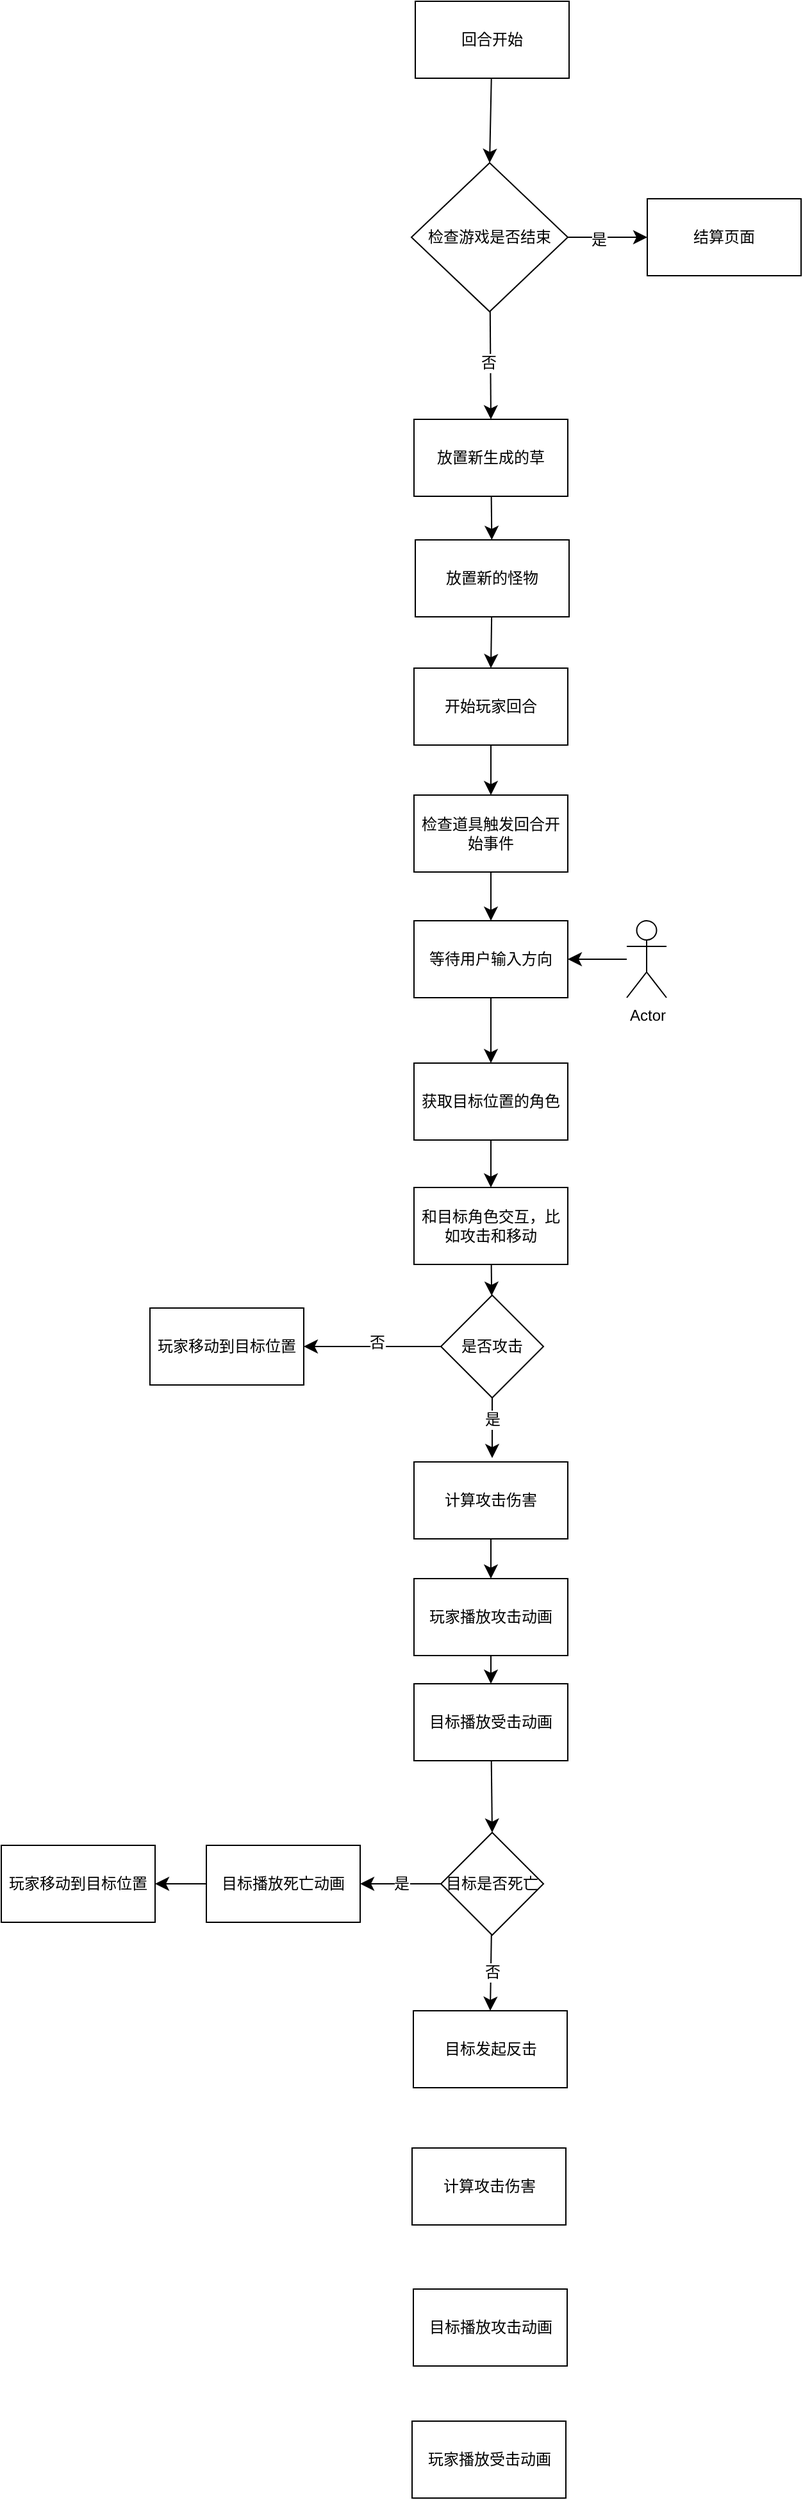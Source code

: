 <mxfile version="26.0.6">
  <diagram name="第 1 页" id="2Br9nc49Jg9WiYpjVA3y">
    <mxGraphModel dx="1242" dy="534" grid="0" gridSize="10" guides="1" tooltips="1" connect="1" arrows="1" fold="1" page="0" pageScale="1" pageWidth="827" pageHeight="1169" math="0" shadow="0">
      <root>
        <mxCell id="0" />
        <mxCell id="1" parent="0" />
        <mxCell id="PevXTQub8zok8tY5BlQt-7" style="edgeStyle=none;curved=1;rounded=0;orthogonalLoop=1;jettySize=auto;html=1;entryX=0.5;entryY=0;entryDx=0;entryDy=0;fontSize=12;startSize=8;endSize=8;" parent="1" source="PevXTQub8zok8tY5BlQt-1" target="PevXTQub8zok8tY5BlQt-5" edge="1">
          <mxGeometry relative="1" as="geometry" />
        </mxCell>
        <mxCell id="PevXTQub8zok8tY5BlQt-1" value="回合开始" style="whiteSpace=wrap;html=1;" parent="1" vertex="1">
          <mxGeometry x="140" y="41" width="120" height="60" as="geometry" />
        </mxCell>
        <mxCell id="PevXTQub8zok8tY5BlQt-12" style="edgeStyle=none;curved=1;rounded=0;orthogonalLoop=1;jettySize=auto;html=1;fontSize=12;startSize=8;endSize=8;" parent="1" source="PevXTQub8zok8tY5BlQt-3" target="PevXTQub8zok8tY5BlQt-4" edge="1">
          <mxGeometry relative="1" as="geometry" />
        </mxCell>
        <mxCell id="PevXTQub8zok8tY5BlQt-3" value="放置新生成的草" style="whiteSpace=wrap;html=1;" parent="1" vertex="1">
          <mxGeometry x="139" y="367" width="120" height="60" as="geometry" />
        </mxCell>
        <mxCell id="wRGz6e7Im5JX6txt7jcM-1" style="edgeStyle=none;curved=1;rounded=0;orthogonalLoop=1;jettySize=auto;html=1;entryX=0.5;entryY=0;entryDx=0;entryDy=0;fontSize=12;startSize=8;endSize=8;" edge="1" parent="1" source="PevXTQub8zok8tY5BlQt-4" target="PevXTQub8zok8tY5BlQt-13">
          <mxGeometry relative="1" as="geometry" />
        </mxCell>
        <mxCell id="PevXTQub8zok8tY5BlQt-4" value="放置新的怪物" style="whiteSpace=wrap;html=1;" parent="1" vertex="1">
          <mxGeometry x="140" y="461" width="120" height="60" as="geometry" />
        </mxCell>
        <UserObject label="" tooltip="否" id="PevXTQub8zok8tY5BlQt-8">
          <mxCell style="edgeStyle=none;curved=1;rounded=0;orthogonalLoop=1;jettySize=auto;html=1;entryX=0.5;entryY=0;entryDx=0;entryDy=0;fontSize=12;startSize=8;endSize=8;" parent="1" source="PevXTQub8zok8tY5BlQt-5" target="PevXTQub8zok8tY5BlQt-3" edge="1">
            <mxGeometry relative="1" as="geometry">
              <mxPoint x="200.0" y="262" as="targetPoint" />
            </mxGeometry>
          </mxCell>
        </UserObject>
        <mxCell id="PevXTQub8zok8tY5BlQt-10" value="否" style="edgeLabel;html=1;align=center;verticalAlign=middle;resizable=0;points=[];fontSize=12;" parent="PevXTQub8zok8tY5BlQt-8" vertex="1" connectable="0">
          <mxGeometry x="-0.052" y="-2" relative="1" as="geometry">
            <mxPoint as="offset" />
          </mxGeometry>
        </mxCell>
        <mxCell id="wRGz6e7Im5JX6txt7jcM-6" style="edgeStyle=none;curved=1;rounded=0;orthogonalLoop=1;jettySize=auto;html=1;fontSize=12;startSize=8;endSize=8;entryX=0;entryY=0.5;entryDx=0;entryDy=0;" edge="1" parent="1" source="PevXTQub8zok8tY5BlQt-5" target="wRGz6e7Im5JX6txt7jcM-5">
          <mxGeometry relative="1" as="geometry">
            <mxPoint x="313" y="137" as="targetPoint" />
          </mxGeometry>
        </mxCell>
        <mxCell id="wRGz6e7Im5JX6txt7jcM-7" value="是" style="edgeLabel;html=1;align=center;verticalAlign=middle;resizable=0;points=[];fontSize=12;" vertex="1" connectable="0" parent="wRGz6e7Im5JX6txt7jcM-6">
          <mxGeometry x="-0.235" y="-2" relative="1" as="geometry">
            <mxPoint as="offset" />
          </mxGeometry>
        </mxCell>
        <mxCell id="PevXTQub8zok8tY5BlQt-5" value="检查游戏是否结束" style="rhombus;whiteSpace=wrap;html=1;" parent="1" vertex="1">
          <mxGeometry x="137" y="167" width="122" height="116" as="geometry" />
        </mxCell>
        <mxCell id="wRGz6e7Im5JX6txt7jcM-2" style="edgeStyle=none;curved=1;rounded=0;orthogonalLoop=1;jettySize=auto;html=1;entryX=0.5;entryY=0;entryDx=0;entryDy=0;fontSize=12;startSize=8;endSize=8;" edge="1" parent="1" source="PevXTQub8zok8tY5BlQt-13" target="PevXTQub8zok8tY5BlQt-14">
          <mxGeometry relative="1" as="geometry" />
        </mxCell>
        <mxCell id="PevXTQub8zok8tY5BlQt-13" value="开始玩家回合" style="whiteSpace=wrap;html=1;" parent="1" vertex="1">
          <mxGeometry x="139" y="561" width="120" height="60" as="geometry" />
        </mxCell>
        <mxCell id="wRGz6e7Im5JX6txt7jcM-3" style="edgeStyle=none;curved=1;rounded=0;orthogonalLoop=1;jettySize=auto;html=1;entryX=0.5;entryY=0;entryDx=0;entryDy=0;fontSize=12;startSize=8;endSize=8;" edge="1" parent="1" source="PevXTQub8zok8tY5BlQt-14" target="PevXTQub8zok8tY5BlQt-15">
          <mxGeometry relative="1" as="geometry" />
        </mxCell>
        <mxCell id="PevXTQub8zok8tY5BlQt-14" value="检查道具触发回合开始事件" style="whiteSpace=wrap;html=1;" parent="1" vertex="1">
          <mxGeometry x="139" y="660" width="120" height="60" as="geometry" />
        </mxCell>
        <mxCell id="wRGz6e7Im5JX6txt7jcM-4" style="edgeStyle=none;curved=1;rounded=0;orthogonalLoop=1;jettySize=auto;html=1;entryX=0.5;entryY=0;entryDx=0;entryDy=0;fontSize=12;startSize=8;endSize=8;" edge="1" parent="1" source="PevXTQub8zok8tY5BlQt-15" target="PevXTQub8zok8tY5BlQt-20">
          <mxGeometry relative="1" as="geometry" />
        </mxCell>
        <mxCell id="PevXTQub8zok8tY5BlQt-15" value="等待用户输入方向" style="whiteSpace=wrap;html=1;" parent="1" vertex="1">
          <mxGeometry x="139" y="758" width="120" height="60" as="geometry" />
        </mxCell>
        <mxCell id="PevXTQub8zok8tY5BlQt-19" style="edgeStyle=none;curved=1;rounded=0;orthogonalLoop=1;jettySize=auto;html=1;entryX=1;entryY=0.5;entryDx=0;entryDy=0;fontSize=12;startSize=8;endSize=8;" parent="1" source="PevXTQub8zok8tY5BlQt-18" target="PevXTQub8zok8tY5BlQt-15" edge="1">
          <mxGeometry relative="1" as="geometry" />
        </mxCell>
        <mxCell id="PevXTQub8zok8tY5BlQt-18" value="Actor" style="shape=umlActor;verticalLabelPosition=bottom;verticalAlign=top;html=1;outlineConnect=0;" parent="1" vertex="1">
          <mxGeometry x="305" y="758" width="31" height="60" as="geometry" />
        </mxCell>
        <mxCell id="wRGz6e7Im5JX6txt7jcM-50" style="edgeStyle=none;curved=1;rounded=0;orthogonalLoop=1;jettySize=auto;html=1;fontSize=12;startSize=8;endSize=8;" edge="1" parent="1" source="PevXTQub8zok8tY5BlQt-20" target="wRGz6e7Im5JX6txt7jcM-9">
          <mxGeometry relative="1" as="geometry" />
        </mxCell>
        <mxCell id="PevXTQub8zok8tY5BlQt-20" value="获取目标位置的角色" style="whiteSpace=wrap;html=1;" parent="1" vertex="1">
          <mxGeometry x="139" y="869" width="120" height="60" as="geometry" />
        </mxCell>
        <mxCell id="wRGz6e7Im5JX6txt7jcM-5" value="结算页面" style="rounded=0;whiteSpace=wrap;html=1;" vertex="1" parent="1">
          <mxGeometry x="321" y="195" width="120" height="60" as="geometry" />
        </mxCell>
        <mxCell id="wRGz6e7Im5JX6txt7jcM-14" style="edgeStyle=none;curved=1;rounded=0;orthogonalLoop=1;jettySize=auto;html=1;fontSize=12;startSize=8;endSize=8;" edge="1" parent="1" source="wRGz6e7Im5JX6txt7jcM-9" target="wRGz6e7Im5JX6txt7jcM-10">
          <mxGeometry relative="1" as="geometry" />
        </mxCell>
        <mxCell id="wRGz6e7Im5JX6txt7jcM-9" value="和目标角色交互，比如攻击和移动" style="rounded=0;whiteSpace=wrap;html=1;" vertex="1" parent="1">
          <mxGeometry x="139" y="966" width="120" height="60" as="geometry" />
        </mxCell>
        <mxCell id="wRGz6e7Im5JX6txt7jcM-12" style="edgeStyle=none;curved=1;rounded=0;orthogonalLoop=1;jettySize=auto;html=1;exitX=0.5;exitY=1;exitDx=0;exitDy=0;entryX=0.5;entryY=0;entryDx=0;entryDy=0;fontSize=12;startSize=8;endSize=8;" edge="1" parent="1" source="wRGz6e7Im5JX6txt7jcM-10">
          <mxGeometry relative="1" as="geometry">
            <mxPoint x="200.0" y="1177" as="targetPoint" />
          </mxGeometry>
        </mxCell>
        <mxCell id="wRGz6e7Im5JX6txt7jcM-25" value="是" style="edgeLabel;html=1;align=center;verticalAlign=middle;resizable=0;points=[];fontSize=12;" vertex="1" connectable="0" parent="wRGz6e7Im5JX6txt7jcM-12">
          <mxGeometry x="-0.269" relative="1" as="geometry">
            <mxPoint as="offset" />
          </mxGeometry>
        </mxCell>
        <mxCell id="wRGz6e7Im5JX6txt7jcM-52" style="edgeStyle=none;curved=1;rounded=0;orthogonalLoop=1;jettySize=auto;html=1;entryX=1;entryY=0.5;entryDx=0;entryDy=0;fontSize=12;startSize=8;endSize=8;" edge="1" parent="1" source="wRGz6e7Im5JX6txt7jcM-10" target="wRGz6e7Im5JX6txt7jcM-51">
          <mxGeometry relative="1" as="geometry" />
        </mxCell>
        <mxCell id="wRGz6e7Im5JX6txt7jcM-53" value="否" style="edgeLabel;html=1;align=center;verticalAlign=middle;resizable=0;points=[];fontSize=12;" vertex="1" connectable="0" parent="wRGz6e7Im5JX6txt7jcM-52">
          <mxGeometry x="-0.052" y="-3" relative="1" as="geometry">
            <mxPoint as="offset" />
          </mxGeometry>
        </mxCell>
        <mxCell id="wRGz6e7Im5JX6txt7jcM-10" value="是否攻击" style="rhombus;whiteSpace=wrap;html=1;" vertex="1" parent="1">
          <mxGeometry x="160" y="1050" width="80" height="80" as="geometry" />
        </mxCell>
        <mxCell id="wRGz6e7Im5JX6txt7jcM-22" value="是" style="edgeStyle=none;curved=1;rounded=0;orthogonalLoop=1;jettySize=auto;html=1;entryX=1;entryY=0.5;entryDx=0;entryDy=0;fontSize=12;startSize=8;endSize=8;" edge="1" parent="1" source="wRGz6e7Im5JX6txt7jcM-19" target="wRGz6e7Im5JX6txt7jcM-20">
          <mxGeometry relative="1" as="geometry" />
        </mxCell>
        <mxCell id="wRGz6e7Im5JX6txt7jcM-58" style="edgeStyle=none;curved=1;rounded=0;orthogonalLoop=1;jettySize=auto;html=1;entryX=0.5;entryY=0;entryDx=0;entryDy=0;fontSize=12;startSize=8;endSize=8;" edge="1" parent="1" source="wRGz6e7Im5JX6txt7jcM-19" target="wRGz6e7Im5JX6txt7jcM-54">
          <mxGeometry relative="1" as="geometry" />
        </mxCell>
        <mxCell id="wRGz6e7Im5JX6txt7jcM-59" value="否" style="edgeLabel;html=1;align=center;verticalAlign=middle;resizable=0;points=[];fontSize=12;" vertex="1" connectable="0" parent="wRGz6e7Im5JX6txt7jcM-58">
          <mxGeometry x="-0.009" y="1" relative="1" as="geometry">
            <mxPoint as="offset" />
          </mxGeometry>
        </mxCell>
        <mxCell id="wRGz6e7Im5JX6txt7jcM-19" value="目标是否死亡" style="rhombus;whiteSpace=wrap;html=1;" vertex="1" parent="1">
          <mxGeometry x="160" y="1469" width="80" height="80" as="geometry" />
        </mxCell>
        <mxCell id="wRGz6e7Im5JX6txt7jcM-42" style="edgeStyle=none;curved=1;rounded=0;orthogonalLoop=1;jettySize=auto;html=1;entryX=1;entryY=0.5;entryDx=0;entryDy=0;fontSize=12;startSize=8;endSize=8;" edge="1" parent="1" source="wRGz6e7Im5JX6txt7jcM-20" target="wRGz6e7Im5JX6txt7jcM-41">
          <mxGeometry relative="1" as="geometry" />
        </mxCell>
        <mxCell id="wRGz6e7Im5JX6txt7jcM-20" value="目标播放死亡动画" style="rounded=0;whiteSpace=wrap;html=1;" vertex="1" parent="1">
          <mxGeometry x="-23" y="1479" width="120" height="60" as="geometry" />
        </mxCell>
        <mxCell id="wRGz6e7Im5JX6txt7jcM-48" style="edgeStyle=none;curved=1;rounded=0;orthogonalLoop=1;jettySize=auto;html=1;entryX=0.5;entryY=0;entryDx=0;entryDy=0;fontSize=12;startSize=8;endSize=8;" edge="1" parent="1" source="wRGz6e7Im5JX6txt7jcM-28" target="wRGz6e7Im5JX6txt7jcM-45">
          <mxGeometry relative="1" as="geometry" />
        </mxCell>
        <mxCell id="wRGz6e7Im5JX6txt7jcM-28" value="计算攻击伤害" style="rounded=0;whiteSpace=wrap;html=1;" vertex="1" parent="1">
          <mxGeometry x="139" y="1180" width="120" height="60" as="geometry" />
        </mxCell>
        <mxCell id="wRGz6e7Im5JX6txt7jcM-41" value="玩家移动到目标位置" style="rounded=0;whiteSpace=wrap;html=1;" vertex="1" parent="1">
          <mxGeometry x="-183" y="1479" width="120" height="60" as="geometry" />
        </mxCell>
        <mxCell id="wRGz6e7Im5JX6txt7jcM-49" style="edgeStyle=none;curved=1;rounded=0;orthogonalLoop=1;jettySize=auto;html=1;entryX=0.5;entryY=0;entryDx=0;entryDy=0;fontSize=12;startSize=8;endSize=8;" edge="1" parent="1" source="wRGz6e7Im5JX6txt7jcM-45" target="wRGz6e7Im5JX6txt7jcM-46">
          <mxGeometry relative="1" as="geometry" />
        </mxCell>
        <mxCell id="wRGz6e7Im5JX6txt7jcM-45" value="玩家播放攻击动画" style="rounded=0;whiteSpace=wrap;html=1;" vertex="1" parent="1">
          <mxGeometry x="139" y="1271" width="120" height="60" as="geometry" />
        </mxCell>
        <mxCell id="wRGz6e7Im5JX6txt7jcM-47" style="edgeStyle=none;curved=1;rounded=0;orthogonalLoop=1;jettySize=auto;html=1;entryX=0.5;entryY=0;entryDx=0;entryDy=0;fontSize=12;startSize=8;endSize=8;" edge="1" parent="1" source="wRGz6e7Im5JX6txt7jcM-46" target="wRGz6e7Im5JX6txt7jcM-19">
          <mxGeometry relative="1" as="geometry" />
        </mxCell>
        <mxCell id="wRGz6e7Im5JX6txt7jcM-46" value="目标播放受击动画" style="rounded=0;whiteSpace=wrap;html=1;" vertex="1" parent="1">
          <mxGeometry x="139" y="1353" width="120" height="60" as="geometry" />
        </mxCell>
        <mxCell id="wRGz6e7Im5JX6txt7jcM-51" value="玩家移动到目标位置" style="rounded=0;whiteSpace=wrap;html=1;" vertex="1" parent="1">
          <mxGeometry x="-67" y="1060" width="120" height="60" as="geometry" />
        </mxCell>
        <mxCell id="wRGz6e7Im5JX6txt7jcM-54" value="目标发起反击" style="rounded=0;whiteSpace=wrap;html=1;" vertex="1" parent="1">
          <mxGeometry x="138.5" y="1608" width="120" height="60" as="geometry" />
        </mxCell>
        <mxCell id="wRGz6e7Im5JX6txt7jcM-55" value="计算攻击伤害" style="rounded=0;whiteSpace=wrap;html=1;" vertex="1" parent="1">
          <mxGeometry x="137.5" y="1715" width="120" height="60" as="geometry" />
        </mxCell>
        <mxCell id="wRGz6e7Im5JX6txt7jcM-56" value="目标播放攻击动画" style="rounded=0;whiteSpace=wrap;html=1;" vertex="1" parent="1">
          <mxGeometry x="138.5" y="1825" width="120" height="60" as="geometry" />
        </mxCell>
        <mxCell id="wRGz6e7Im5JX6txt7jcM-57" value="玩家播放受击动画" style="rounded=0;whiteSpace=wrap;html=1;" vertex="1" parent="1">
          <mxGeometry x="137.5" y="1928" width="120" height="60" as="geometry" />
        </mxCell>
      </root>
    </mxGraphModel>
  </diagram>
</mxfile>
